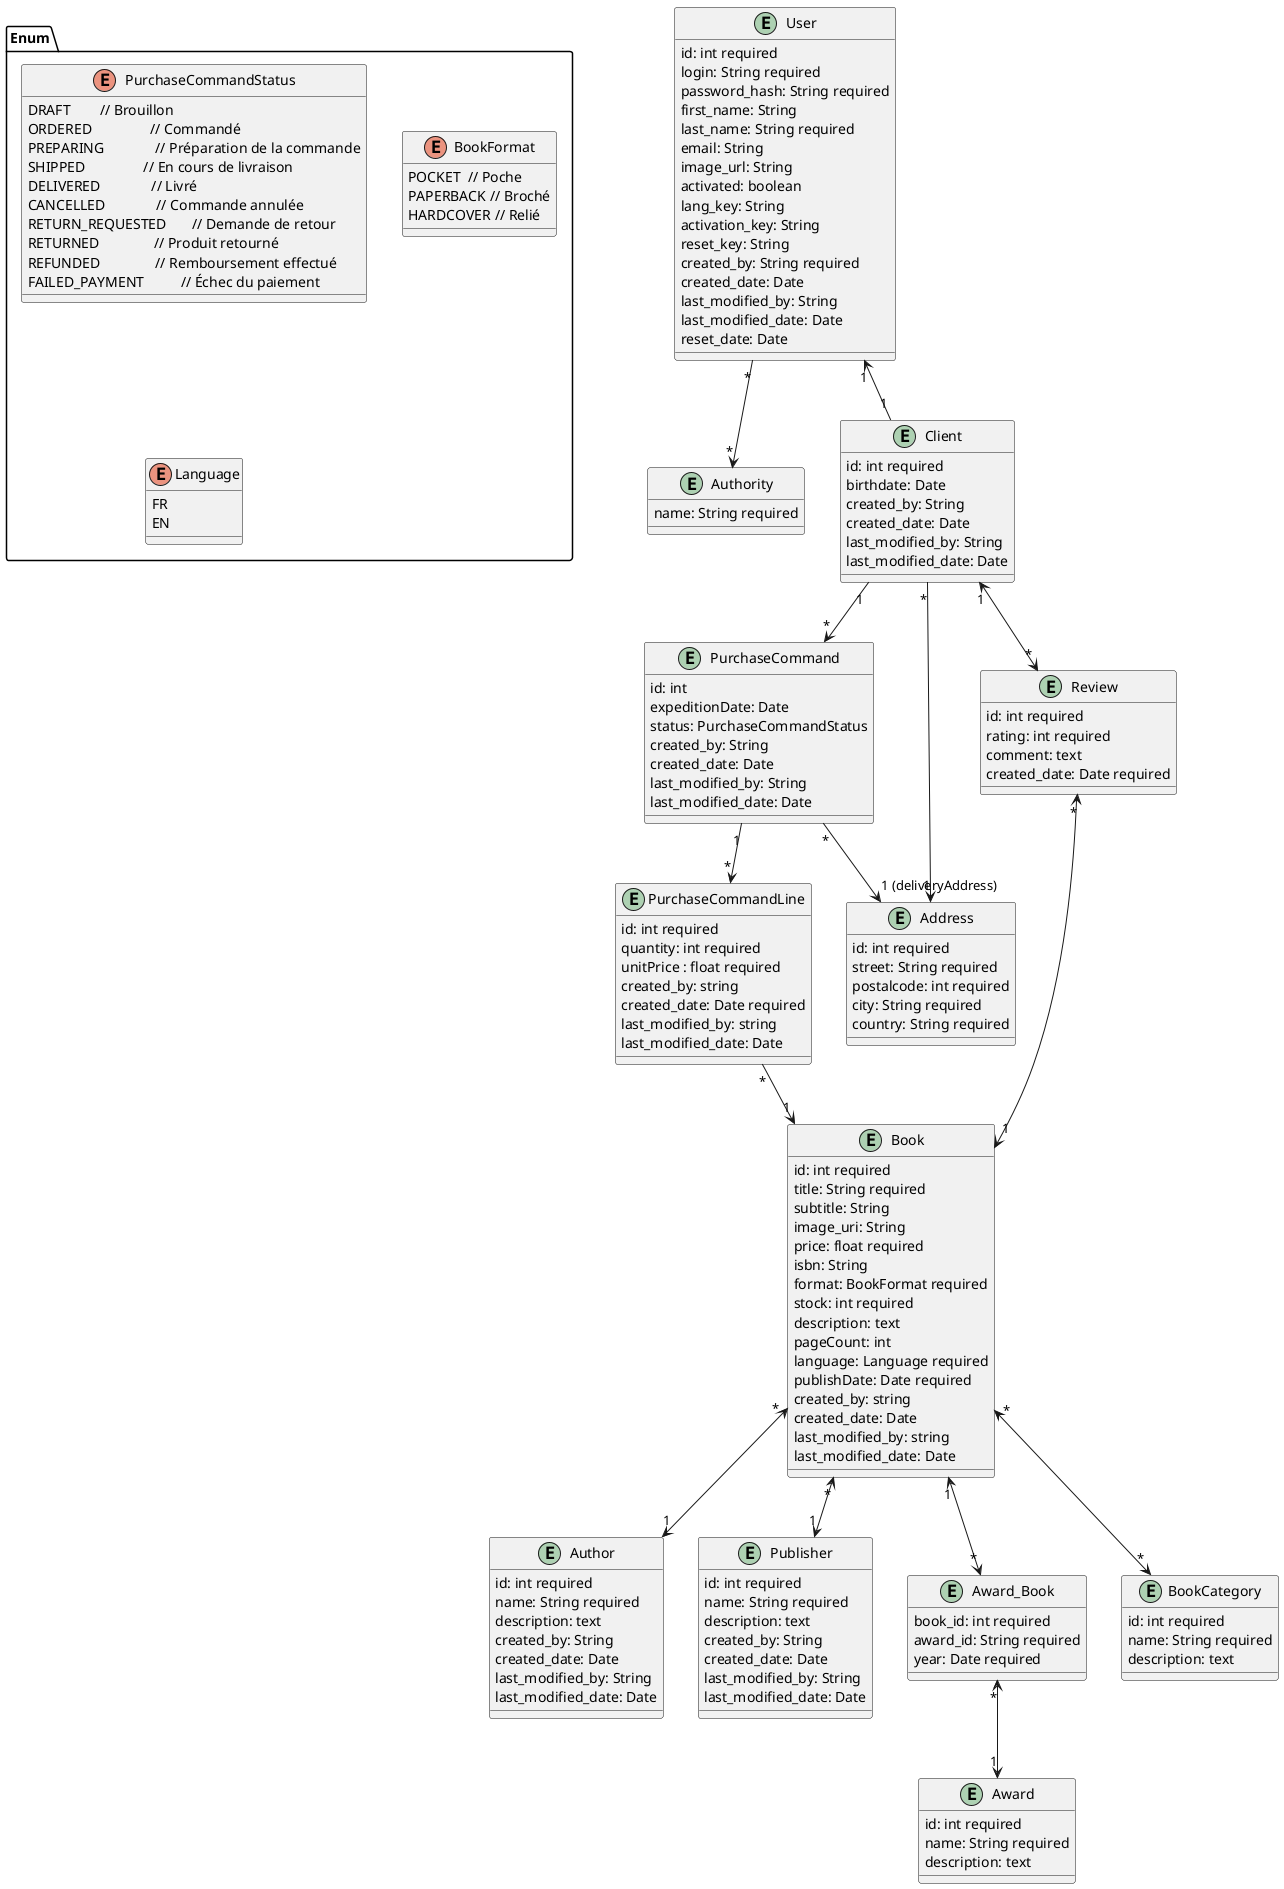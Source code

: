 @startuml

entity "User" as User {
 id: int required
 login: String required
 password_hash: String required
 first_name: String 
 last_name: String required
 email: String
 image_url: String
 activated: boolean
 lang_key: String
 activation_key: String
 reset_key: String
 created_by: String required
 created_date: Date
 last_modified_by: String
 last_modified_date: Date
 reset_date: Date
}

entity "Authority" as Authority {
 name: String required
}

entity "Client" as Client {
 id: int required
 birthdate: Date
 created_by: String
 created_date: Date
 last_modified_by: String
 last_modified_date: Date
}

entity "PurchaseCommand" as PurchaseCommand {
 id: int
 expeditionDate: Date
 status: PurchaseCommandStatus
 created_by: String
 created_date: Date
 last_modified_by: String
 last_modified_date: Date
}

entity "PurchaseCommandLine" as PurchaseCommandLine {
 id: int required
 quantity: int required
 unitPrice : float required
 created_by: string
 created_date: Date required
 last_modified_by: string
 last_modified_date: Date
}

entity "Book" as Book {
  id: int required
  title: String required
  subtitle: String
  image_uri: String
  price: float required
  isbn: String
  format: BookFormat required
  stock: int required
  description: text
  pageCount: int
  language: Language required
  publishDate: Date required
  created_by: string
  created_date: Date
  last_modified_by: string
  last_modified_date: Date
}

entity "Address" as Address {
 id: int required
 street: String required
 postalcode: int required
 city: String required
 country: String required
}

entity "Author" as Author {
  id: int required
  name: String required
  description: text
  created_by: String
  created_date: Date
  last_modified_by: String
  last_modified_date: Date
}


entity "Publisher" as Publisher {
  id: int required
  name: String required
  description: text
  created_by: String
  created_date: Date
  last_modified_by: String
  last_modified_date: Date
}

entity "Award" as Award {
 id: int required
 name: String required
 description: text
}

entity "Award_Book" as Award_Book {
 book_id: int required
 award_id: String required
 year: Date required
}

entity "BookCategory" as BookCategory{
  id: int required
  name: String required
  description: text
}

entity "Review" as Review{
  id: int required
  rating: int required
  comment: text
  created_date: Date required
}

package Enum {

enum PurchaseCommandStatus{
    DRAFT        // Brouillon
    ORDERED                // Commandé
    PREPARING              // Préparation de la commande
    SHIPPED                // En cours de livraison
    DELIVERED              // Livré
    CANCELLED              // Commande annulée
    RETURN_REQUESTED       // Demande de retour
    RETURNED               // Produit retourné
    REFUNDED               // Remboursement effectué
    FAILED_PAYMENT          // Échec du paiement
}

enum BookFormat{
  POCKET  // Poche
  PAPERBACK // Broché 
  HARDCOVER // Relié 
}

enum Language{
  FR
  EN
}

}

PurchaseCommand "*" --> "1 (deliveryAddress)" Address
Client "*" --> "1" Address

Client "1" <--> "*" Review
Review "*" <--> "1" Book

User "*" --> "*" Authority
User "1" <-- "1" Client
Client "1" --> "*" PurchaseCommand
PurchaseCommand "1" --> "*" PurchaseCommandLine
PurchaseCommandLine "*" --> "1" Book
Book "*" <--> "1" Author
Book "*" <--> "1" Publisher
Book "*" <--> "*" BookCategory
Book "1" <--> "*" Award_Book
Award_Book "*" <--> "1" Award

@enduml
